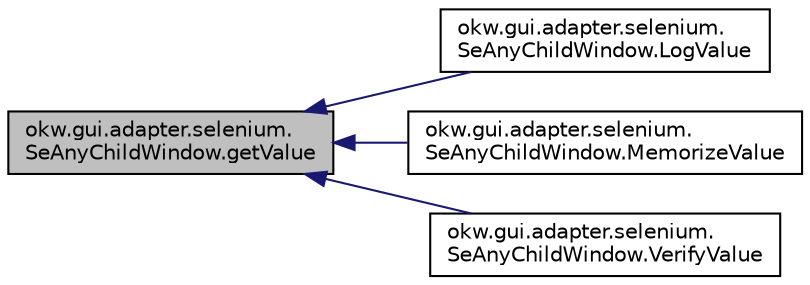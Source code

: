digraph "okw.gui.adapter.selenium.SeAnyChildWindow.getValue"
{
 // INTERACTIVE_SVG=YES
  edge [fontname="Helvetica",fontsize="10",labelfontname="Helvetica",labelfontsize="10"];
  node [fontname="Helvetica",fontsize="10",shape=record];
  rankdir="LR";
  Node162 [label="okw.gui.adapter.selenium.\lSeAnyChildWindow.getValue",height=0.2,width=0.4,color="black", fillcolor="grey75", style="filled", fontcolor="black"];
  Node162 -> Node163 [dir="back",color="midnightblue",fontsize="10",style="solid",fontname="Helvetica"];
  Node163 [label="okw.gui.adapter.selenium.\lSeAnyChildWindow.LogValue",height=0.2,width=0.4,color="black", fillcolor="white", style="filled",URL="$classokw_1_1gui_1_1adapter_1_1selenium_1_1_se_any_child_window.html#a82f2021812c449dc5b1624d2093532b4",tooltip="Ermittelt den Wert des Objktes für das Schlüsselwort Loggewert. "];
  Node162 -> Node164 [dir="back",color="midnightblue",fontsize="10",style="solid",fontname="Helvetica"];
  Node164 [label="okw.gui.adapter.selenium.\lSeAnyChildWindow.MemorizeValue",height=0.2,width=0.4,color="black", fillcolor="white", style="filled",URL="$classokw_1_1gui_1_1adapter_1_1selenium_1_1_se_any_child_window.html#a34e6e2cd7b15f0e05c4272941d3248cf",tooltip="Ermittelt den Wert, im Allgemeinen den textuellen Inhalt eines Objektes für das Schlüsselwort MerkeWe..."];
  Node162 -> Node165 [dir="back",color="midnightblue",fontsize="10",style="solid",fontname="Helvetica"];
  Node165 [label="okw.gui.adapter.selenium.\lSeAnyChildWindow.VerifyValue",height=0.2,width=0.4,color="black", fillcolor="white", style="filled",URL="$classokw_1_1gui_1_1adapter_1_1selenium_1_1_se_any_child_window.html#a61782ba77f680a08d43ec4f3c6491d2b",tooltip="Ermittelt den textuellen Inhalt des markierten Textes für Prüfewert. "];
}

